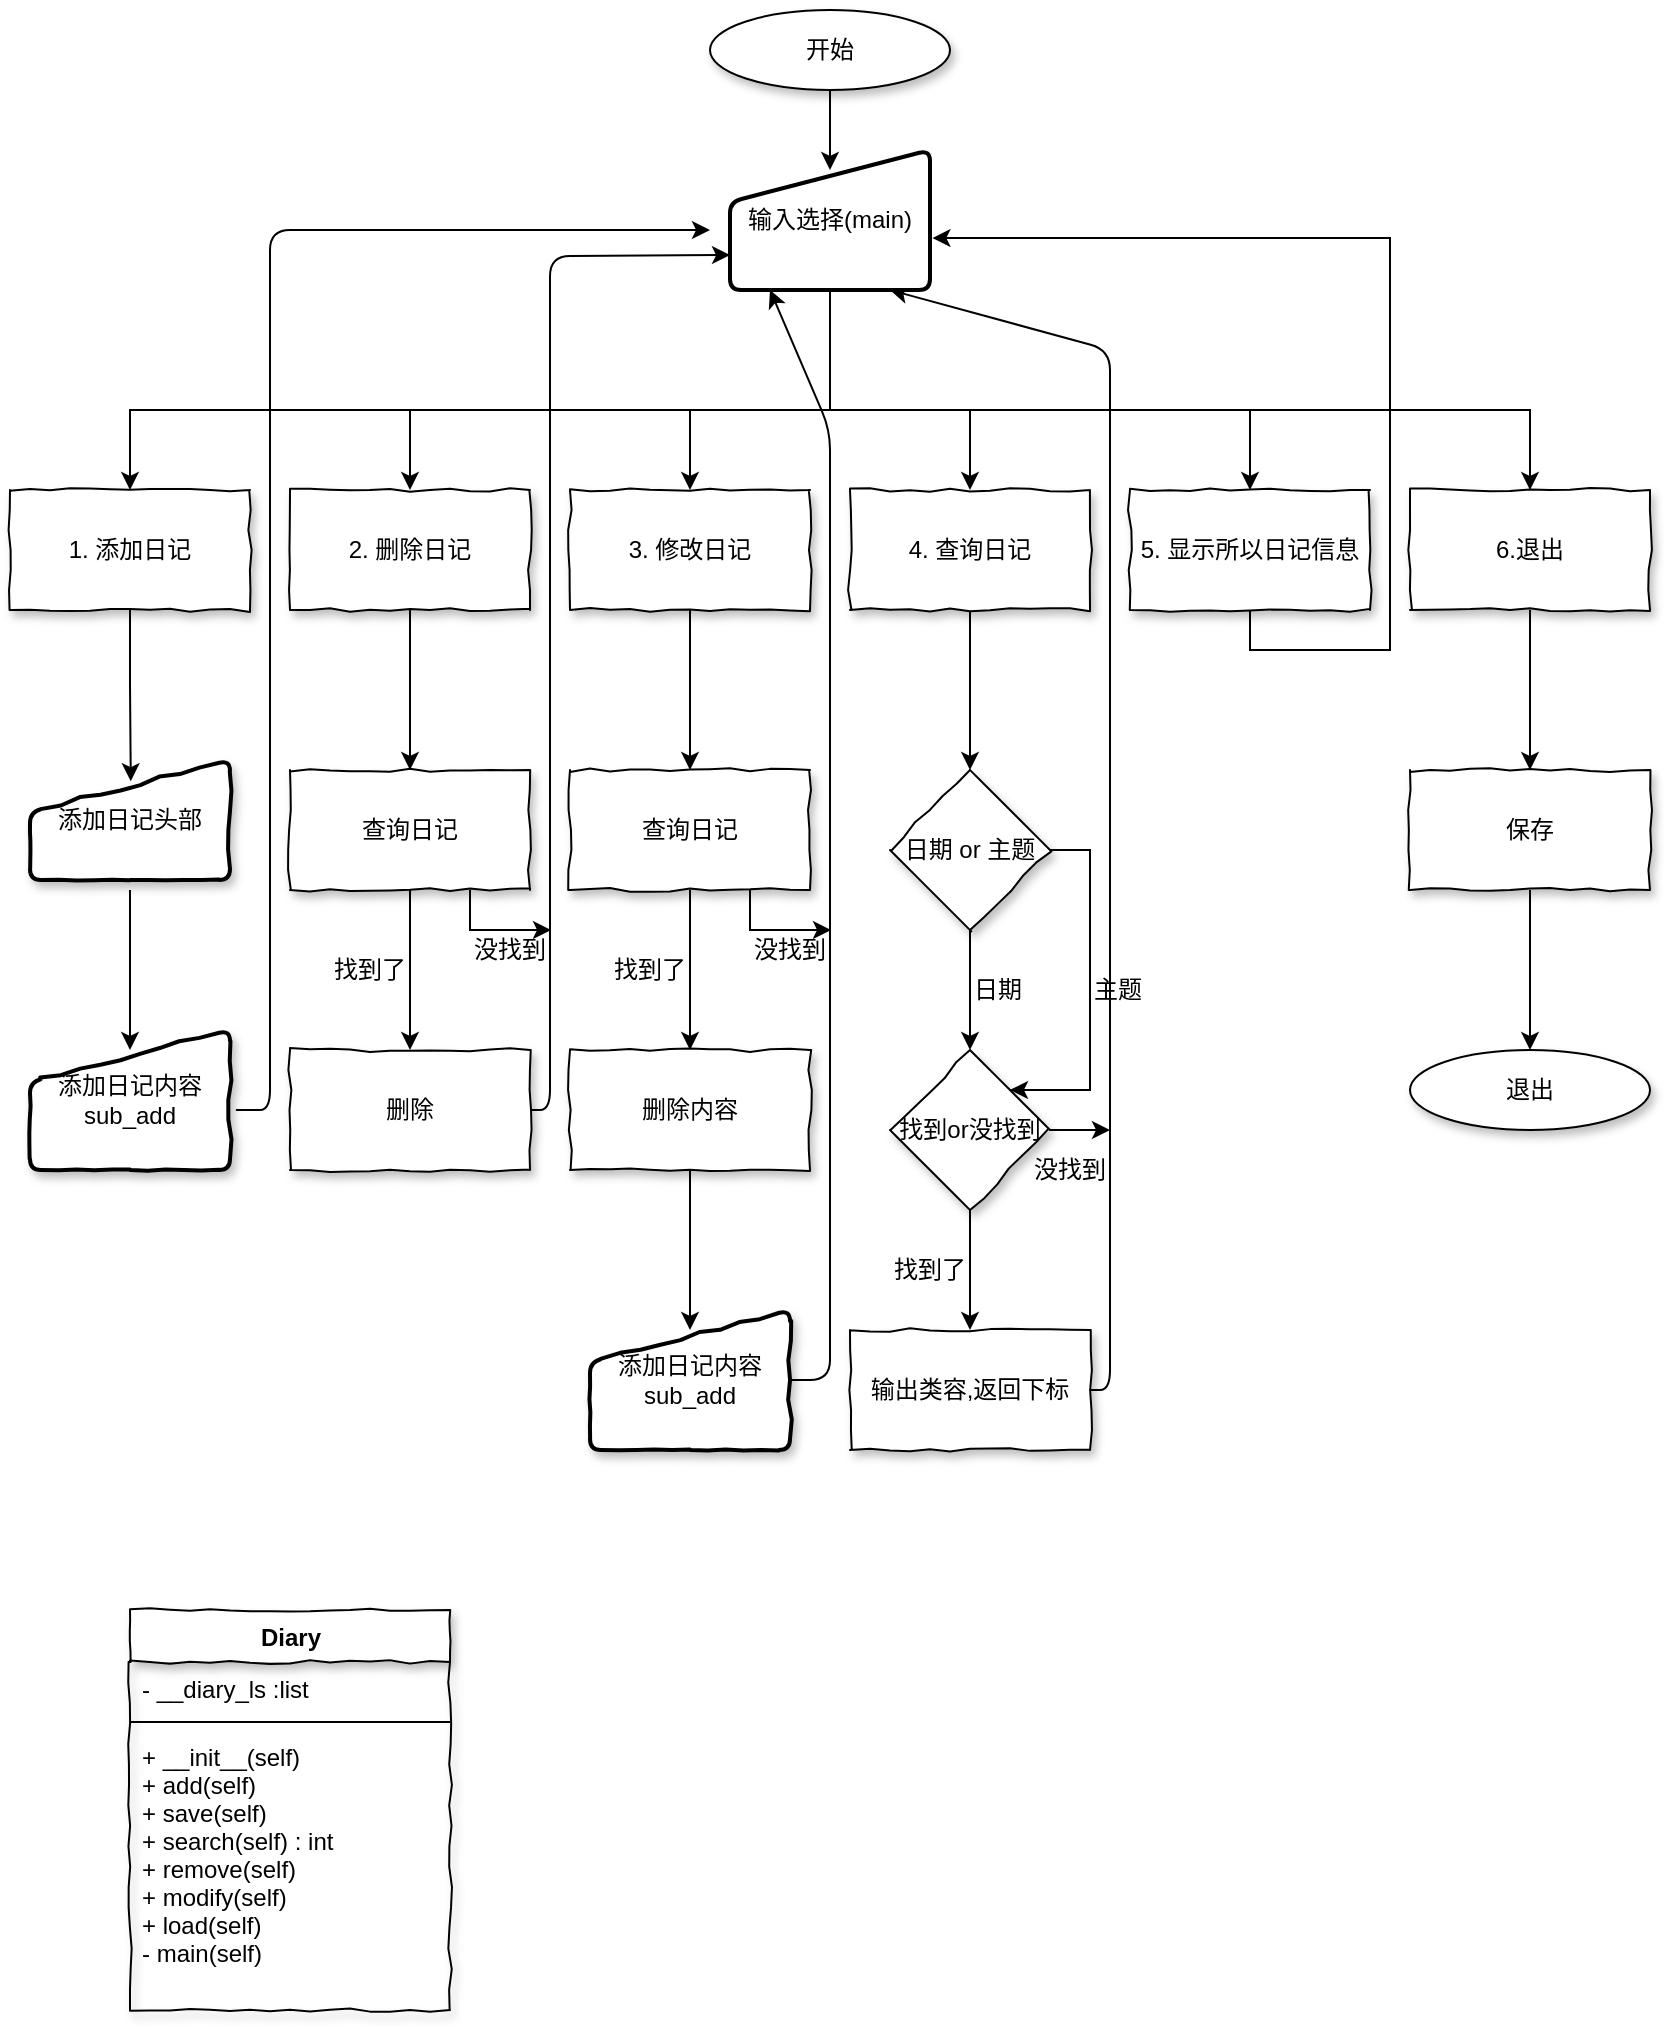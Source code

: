 <mxfile version="12.2.4" pages="1"><diagram id="MasMxADEK6Hf6GUlIDQq" name="Page-1"><mxGraphModel dx="1046" dy="589" grid="1" gridSize="10" guides="1" tooltips="1" connect="1" arrows="1" fold="1" page="1" pageScale="1" pageWidth="827" pageHeight="1169" math="0" shadow="0"><root><mxCell id="0"/><mxCell id="1" parent="0"/><mxCell id="5" style="edgeStyle=orthogonalEdgeStyle;rounded=0;orthogonalLoop=1;jettySize=auto;html=1;exitX=0.5;exitY=1;exitDx=0;exitDy=0;" parent="1" edge="1"><mxGeometry relative="1" as="geometry"><mxPoint x="160" y="140" as="sourcePoint"/><mxPoint x="160" y="140" as="targetPoint"/></mxGeometry></mxCell><mxCell id="8" style="edgeStyle=orthogonalEdgeStyle;rounded=0;orthogonalLoop=1;jettySize=auto;html=1;exitX=0.5;exitY=1;exitDx=0;exitDy=0;entryX=0.5;entryY=0;entryDx=0;entryDy=0;" parent="1" target="13" edge="1"><mxGeometry relative="1" as="geometry"><mxPoint x="140" y="240" as="targetPoint"/><mxPoint x="410" y="180" as="sourcePoint"/><Array as="points"><mxPoint x="410" y="240"/><mxPoint x="200" y="240"/></Array></mxGeometry></mxCell><mxCell id="19" style="edgeStyle=orthogonalEdgeStyle;rounded=0;orthogonalLoop=1;jettySize=auto;html=1;exitX=0.5;exitY=1;exitDx=0;exitDy=0;" parent="1" target="12" edge="1"><mxGeometry relative="1" as="geometry"><mxPoint x="410" y="180" as="sourcePoint"/><Array as="points"><mxPoint x="410" y="240"/><mxPoint x="60" y="240"/></Array></mxGeometry></mxCell><mxCell id="20" style="edgeStyle=orthogonalEdgeStyle;rounded=0;orthogonalLoop=1;jettySize=auto;html=1;exitX=0.5;exitY=1;exitDx=0;exitDy=0;entryX=0.5;entryY=0;entryDx=0;entryDy=0;" parent="1" target="14" edge="1"><mxGeometry relative="1" as="geometry"><mxPoint x="410" y="180" as="sourcePoint"/><Array as="points"><mxPoint x="410" y="240"/><mxPoint x="340" y="240"/></Array></mxGeometry></mxCell><mxCell id="21" style="edgeStyle=orthogonalEdgeStyle;rounded=0;orthogonalLoop=1;jettySize=auto;html=1;exitX=0.5;exitY=1;exitDx=0;exitDy=0;entryX=0.5;entryY=0;entryDx=0;entryDy=0;" parent="1" target="15" edge="1"><mxGeometry relative="1" as="geometry"><mxPoint x="410" y="180" as="sourcePoint"/><Array as="points"><mxPoint x="410" y="240"/><mxPoint x="480" y="240"/></Array></mxGeometry></mxCell><mxCell id="22" style="edgeStyle=orthogonalEdgeStyle;rounded=0;orthogonalLoop=1;jettySize=auto;html=1;exitX=0.5;exitY=1;exitDx=0;exitDy=0;entryX=0.5;entryY=0;entryDx=0;entryDy=0;" parent="1" target="16" edge="1"><mxGeometry relative="1" as="geometry"><mxPoint x="410" y="180" as="sourcePoint"/><Array as="points"><mxPoint x="410" y="240"/><mxPoint x="620" y="240"/></Array></mxGeometry></mxCell><mxCell id="23" style="edgeStyle=orthogonalEdgeStyle;rounded=0;orthogonalLoop=1;jettySize=auto;html=1;exitX=0.5;exitY=1;exitDx=0;exitDy=0;entryX=0.5;entryY=0;entryDx=0;entryDy=0;" parent="1" target="17" edge="1"><mxGeometry relative="1" as="geometry"><mxPoint x="310" y="210" as="targetPoint"/><mxPoint x="410" y="180" as="sourcePoint"/><Array as="points"><mxPoint x="410" y="240"/><mxPoint x="760" y="240"/></Array></mxGeometry></mxCell><mxCell id="7" value="" style="endArrow=classic;html=1;exitX=0.5;exitY=1;exitDx=0;exitDy=0;entryX=0.5;entryY=0;entryDx=0;entryDy=0;" parent="1" edge="1"><mxGeometry width="50" height="50" relative="1" as="geometry"><mxPoint x="410" y="80" as="sourcePoint"/><mxPoint x="410" y="120" as="targetPoint"/></mxGeometry></mxCell><mxCell id="25" value="" style="edgeStyle=orthogonalEdgeStyle;rounded=0;orthogonalLoop=1;jettySize=auto;html=1;entryX=0.504;entryY=0.177;entryDx=0;entryDy=0;entryPerimeter=0;" parent="1" source="12" target="88" edge="1"><mxGeometry relative="1" as="geometry"><mxPoint x="60" y="420" as="targetPoint"/></mxGeometry></mxCell><mxCell id="12" value="1. 添加日记" style="rounded=0;whiteSpace=wrap;html=1;shadow=1;glass=0;comic=1;gradientColor=none;" parent="1" vertex="1"><mxGeometry y="280" width="120" height="60" as="geometry"/></mxCell><mxCell id="27" value="" style="edgeStyle=orthogonalEdgeStyle;rounded=0;orthogonalLoop=1;jettySize=auto;html=1;" parent="1" edge="1"><mxGeometry relative="1" as="geometry"><mxPoint x="60" y="480" as="sourcePoint"/><mxPoint x="60" y="560" as="targetPoint"/></mxGeometry></mxCell><mxCell id="30" value="" style="edgeStyle=orthogonalEdgeStyle;rounded=0;orthogonalLoop=1;jettySize=auto;html=1;" parent="1" source="13" target="29" edge="1"><mxGeometry relative="1" as="geometry"/></mxCell><mxCell id="13" value="2. 删除日记" style="rounded=0;whiteSpace=wrap;html=1;shadow=1;glass=0;comic=1;gradientColor=none;" parent="1" vertex="1"><mxGeometry x="140" y="280" width="120" height="60" as="geometry"/></mxCell><mxCell id="32" value="" style="edgeStyle=orthogonalEdgeStyle;rounded=0;orthogonalLoop=1;jettySize=auto;html=1;" parent="1" source="29" target="31" edge="1"><mxGeometry relative="1" as="geometry"/></mxCell><mxCell id="48" style="edgeStyle=orthogonalEdgeStyle;rounded=0;orthogonalLoop=1;jettySize=auto;html=1;exitX=0.75;exitY=1;exitDx=0;exitDy=0;" parent="1" source="29" edge="1"><mxGeometry relative="1" as="geometry"><mxPoint x="270" y="500" as="targetPoint"/></mxGeometry></mxCell><mxCell id="29" value="查询日记" style="rounded=0;whiteSpace=wrap;html=1;shadow=1;glass=0;comic=1;gradientColor=none;" parent="1" vertex="1"><mxGeometry x="140" y="420" width="120" height="60" as="geometry"/></mxCell><mxCell id="31" value="删除" style="rounded=0;whiteSpace=wrap;html=1;shadow=1;glass=0;comic=1;gradientColor=none;" parent="1" vertex="1"><mxGeometry x="140" y="560" width="120" height="60" as="geometry"/></mxCell><mxCell id="35" value="" style="edgeStyle=orthogonalEdgeStyle;rounded=0;orthogonalLoop=1;jettySize=auto;html=1;" parent="1" source="14" target="34" edge="1"><mxGeometry relative="1" as="geometry"/></mxCell><mxCell id="14" value="3. 修改日记" style="rounded=0;whiteSpace=wrap;html=1;shadow=1;glass=0;comic=1;gradientColor=none;" parent="1" vertex="1"><mxGeometry x="280" y="280" width="120" height="60" as="geometry"/></mxCell><mxCell id="37" value="" style="edgeStyle=orthogonalEdgeStyle;rounded=0;orthogonalLoop=1;jettySize=auto;html=1;" parent="1" source="34" target="36" edge="1"><mxGeometry relative="1" as="geometry"/></mxCell><mxCell id="43" style="edgeStyle=orthogonalEdgeStyle;rounded=0;orthogonalLoop=1;jettySize=auto;html=1;exitX=0.75;exitY=1;exitDx=0;exitDy=0;" parent="1" source="34" edge="1"><mxGeometry relative="1" as="geometry"><mxPoint x="410" y="500" as="targetPoint"/></mxGeometry></mxCell><mxCell id="34" value="查询日记" style="rounded=0;whiteSpace=wrap;html=1;shadow=1;glass=0;comic=1;gradientColor=none;" parent="1" vertex="1"><mxGeometry x="280" y="420" width="120" height="60" as="geometry"/></mxCell><mxCell id="39" value="" style="edgeStyle=orthogonalEdgeStyle;rounded=0;orthogonalLoop=1;jettySize=auto;html=1;" parent="1" source="36" edge="1"><mxGeometry relative="1" as="geometry"><mxPoint x="340" y="700" as="targetPoint"/></mxGeometry></mxCell><mxCell id="36" value="删除内容" style="rounded=0;whiteSpace=wrap;html=1;shadow=1;glass=0;comic=1;gradientColor=none;" parent="1" vertex="1"><mxGeometry x="280" y="560" width="120" height="60" as="geometry"/></mxCell><mxCell id="51" value="" style="edgeStyle=orthogonalEdgeStyle;rounded=0;orthogonalLoop=1;jettySize=auto;html=1;" parent="1" source="15" edge="1"><mxGeometry relative="1" as="geometry"><mxPoint x="480" y="420" as="targetPoint"/></mxGeometry></mxCell><mxCell id="15" value="4. 查询日记" style="rounded=0;whiteSpace=wrap;html=1;shadow=1;glass=0;comic=1;gradientColor=none;" parent="1" vertex="1"><mxGeometry x="420" y="280" width="120" height="60" as="geometry"/></mxCell><mxCell id="85" style="edgeStyle=orthogonalEdgeStyle;rounded=0;orthogonalLoop=1;jettySize=auto;html=1;exitX=0.5;exitY=1;exitDx=0;exitDy=0;entryX=1.012;entryY=0.629;entryDx=0;entryDy=0;entryPerimeter=0;" parent="1" source="16" target="105" edge="1"><mxGeometry relative="1" as="geometry"><mxPoint x="470" y="150" as="targetPoint"/><Array as="points"><mxPoint x="620" y="360"/><mxPoint x="690" y="360"/><mxPoint x="690" y="154"/></Array></mxGeometry></mxCell><mxCell id="16" value="5. 显示所以日记信息" style="rounded=0;whiteSpace=wrap;html=1;shadow=1;glass=0;comic=1;gradientColor=none;" parent="1" vertex="1"><mxGeometry x="560" y="280" width="120" height="60" as="geometry"/></mxCell><mxCell id="55" value="" style="edgeStyle=orthogonalEdgeStyle;rounded=0;orthogonalLoop=1;jettySize=auto;html=1;" parent="1" source="17" target="54" edge="1"><mxGeometry relative="1" as="geometry"/></mxCell><mxCell id="17" value="6.退出" style="rounded=0;whiteSpace=wrap;html=1;shadow=1;glass=0;comic=1;gradientColor=none;" parent="1" vertex="1"><mxGeometry x="700" y="280" width="120" height="60" as="geometry"/></mxCell><mxCell id="57" value="" style="edgeStyle=orthogonalEdgeStyle;rounded=0;orthogonalLoop=1;jettySize=auto;html=1;" parent="1" source="54" edge="1"><mxGeometry relative="1" as="geometry"><mxPoint x="760" y="560" as="targetPoint"/></mxGeometry></mxCell><mxCell id="54" value="保存" style="rounded=0;whiteSpace=wrap;html=1;shadow=1;glass=0;comic=1;gradientColor=none;" parent="1" vertex="1"><mxGeometry x="700" y="420" width="120" height="60" as="geometry"/></mxCell><mxCell id="28" value="" style="endArrow=classic;html=1;exitX=1;exitY=0.5;exitDx=0;exitDy=0;entryX=0;entryY=0.5;entryDx=0;entryDy=0;" parent="1" edge="1"><mxGeometry width="50" height="50" relative="1" as="geometry"><mxPoint x="120" y="590" as="sourcePoint"/><mxPoint x="350" y="150" as="targetPoint"/><Array as="points"><mxPoint x="110" y="590"/><mxPoint x="130" y="590"/><mxPoint x="130" y="150"/></Array></mxGeometry></mxCell><mxCell id="33" value="" style="endArrow=classic;html=1;exitX=1;exitY=0.5;exitDx=0;exitDy=0;entryX=0;entryY=0.75;entryDx=0;entryDy=0;" parent="1" source="31" target="105" edge="1"><mxGeometry width="50" height="50" relative="1" as="geometry"><mxPoint x="10" y="690" as="sourcePoint"/><mxPoint x="350" y="165" as="targetPoint"/><Array as="points"><mxPoint x="270" y="590"/><mxPoint x="270" y="163"/></Array></mxGeometry></mxCell><mxCell id="40" value="" style="endArrow=classic;html=1;exitX=1;exitY=0.5;exitDx=0;exitDy=0;entryX=0.25;entryY=1;entryDx=0;entryDy=0;" parent="1" edge="1"><mxGeometry width="50" height="50" relative="1" as="geometry"><mxPoint x="390" y="725" as="sourcePoint"/><mxPoint x="380" y="180" as="targetPoint"/><Array as="points"><mxPoint x="410" y="725"/><mxPoint x="410" y="250"/></Array></mxGeometry></mxCell><mxCell id="44" value="找到了" style="text;html=1;strokeColor=none;fillColor=none;align=center;verticalAlign=middle;whiteSpace=wrap;rounded=0;shadow=1;glass=0;comic=1;" parent="1" vertex="1"><mxGeometry x="300" y="510" width="40" height="20" as="geometry"/></mxCell><mxCell id="45" value="没找到" style="text;html=1;strokeColor=none;fillColor=none;align=center;verticalAlign=middle;whiteSpace=wrap;rounded=0;shadow=1;glass=0;comic=1;" parent="1" vertex="1"><mxGeometry x="370" y="500" width="40" height="20" as="geometry"/></mxCell><mxCell id="46" value="找到了" style="text;html=1;strokeColor=none;fillColor=none;align=center;verticalAlign=middle;whiteSpace=wrap;rounded=0;shadow=1;glass=0;comic=1;" parent="1" vertex="1"><mxGeometry x="160" y="510" width="40" height="20" as="geometry"/></mxCell><mxCell id="47" value="没找到" style="text;html=1;strokeColor=none;fillColor=none;align=center;verticalAlign=middle;whiteSpace=wrap;rounded=0;shadow=1;glass=0;comic=1;" parent="1" vertex="1"><mxGeometry x="230" y="500" width="40" height="20" as="geometry"/></mxCell><mxCell id="58" value="退出" style="ellipse;whiteSpace=wrap;html=1;shadow=1;glass=0;comic=1;gradientColor=none;" parent="1" vertex="1"><mxGeometry x="700" y="560" width="120" height="40" as="geometry"/></mxCell><mxCell id="59" value="开始" style="ellipse;whiteSpace=wrap;html=1;shadow=1;glass=0;comic=1;gradientColor=none;" parent="1" vertex="1"><mxGeometry x="350" y="40" width="120" height="40" as="geometry"/></mxCell><mxCell id="65" value="" style="edgeStyle=orthogonalEdgeStyle;rounded=0;orthogonalLoop=1;jettySize=auto;html=1;" parent="1" source="60" edge="1"><mxGeometry relative="1" as="geometry"><mxPoint x="480" y="560" as="targetPoint"/></mxGeometry></mxCell><mxCell id="69" style="edgeStyle=orthogonalEdgeStyle;rounded=0;orthogonalLoop=1;jettySize=auto;html=1;exitX=1;exitY=0.5;exitDx=0;exitDy=0;entryX=1;entryY=0;entryDx=0;entryDy=0;" parent="1" source="60" target="71" edge="1"><mxGeometry relative="1" as="geometry"><mxPoint x="510" y="560" as="targetPoint"/><Array as="points"><mxPoint x="540" y="460"/><mxPoint x="540" y="580"/></Array></mxGeometry></mxCell><mxCell id="60" value="日期 or 主题" style="rhombus;whiteSpace=wrap;html=1;shadow=1;glass=0;comic=1;gradientColor=none;" parent="1" vertex="1"><mxGeometry x="440" y="420" width="80" height="80" as="geometry"/></mxCell><mxCell id="66" value="日期" style="text;html=1;resizable=0;points=[];autosize=1;align=left;verticalAlign=top;spacingTop=-4;" parent="1" vertex="1"><mxGeometry x="480" y="520" width="40" height="20" as="geometry"/></mxCell><mxCell id="70" value="主题" style="text;html=1;resizable=0;points=[];autosize=1;align=left;verticalAlign=top;spacingTop=-4;" parent="1" vertex="1"><mxGeometry x="540" y="520" width="40" height="20" as="geometry"/></mxCell><mxCell id="75" value="" style="edgeStyle=orthogonalEdgeStyle;rounded=0;orthogonalLoop=1;jettySize=auto;html=1;" parent="1" source="71" target="74" edge="1"><mxGeometry relative="1" as="geometry"/></mxCell><mxCell id="83" style="edgeStyle=orthogonalEdgeStyle;rounded=0;orthogonalLoop=1;jettySize=auto;html=1;exitX=1;exitY=0.5;exitDx=0;exitDy=0;" parent="1" source="71" edge="1"><mxGeometry relative="1" as="geometry"><mxPoint x="550" y="600" as="targetPoint"/></mxGeometry></mxCell><mxCell id="71" value="找到or没找到" style="rhombus;whiteSpace=wrap;html=1;shadow=1;glass=0;comic=1;gradientColor=none;" parent="1" vertex="1"><mxGeometry x="440" y="560" width="80" height="80" as="geometry"/></mxCell><mxCell id="74" value="输出类容,返回下标" style="rounded=0;whiteSpace=wrap;html=1;shadow=1;glass=0;comic=1;gradientColor=none;" parent="1" vertex="1"><mxGeometry x="420" y="700" width="120" height="60" as="geometry"/></mxCell><mxCell id="76" value="找到了" style="text;html=1;resizable=0;points=[];autosize=1;align=left;verticalAlign=top;spacingTop=-4;" parent="1" vertex="1"><mxGeometry x="440" y="660" width="50" height="20" as="geometry"/></mxCell><mxCell id="79" value="" style="endArrow=classic;html=1;exitX=1;exitY=0.5;exitDx=0;exitDy=0;entryX=0.75;entryY=1;entryDx=0;entryDy=0;" parent="1" source="74" edge="1"><mxGeometry width="50" height="50" relative="1" as="geometry"><mxPoint x="260" y="830" as="sourcePoint"/><mxPoint x="440" y="180" as="targetPoint"/><Array as="points"><mxPoint x="550" y="730"/><mxPoint x="550" y="210"/></Array></mxGeometry></mxCell><mxCell id="84" value="没找到" style="text;html=1;resizable=0;points=[];autosize=1;align=left;verticalAlign=top;spacingTop=-4;" parent="1" vertex="1"><mxGeometry x="510" y="610" width="50" height="20" as="geometry"/></mxCell><mxCell id="88" value="&lt;span style=&quot;white-space: normal&quot;&gt;添加日记头部&lt;/span&gt;" style="html=1;strokeWidth=2;shape=manualInput;whiteSpace=wrap;rounded=1;size=26;arcSize=11;shadow=1;glass=0;comic=1;" parent="1" vertex="1"><mxGeometry x="10" y="415" width="100" height="60" as="geometry"/></mxCell><mxCell id="89" value="&lt;span style=&quot;white-space: normal&quot;&gt;添加日记内容&lt;br&gt;sub_add&lt;br&gt;&lt;/span&gt;" style="html=1;strokeWidth=2;shape=manualInput;whiteSpace=wrap;rounded=1;size=26;arcSize=11;shadow=1;glass=0;comic=1;" parent="1" vertex="1"><mxGeometry x="10" y="550" width="100" height="70" as="geometry"/></mxCell><mxCell id="101" value="Diary" style="swimlane;fontStyle=1;align=center;verticalAlign=top;childLayout=stackLayout;horizontal=1;startSize=26;horizontalStack=0;resizeParent=1;resizeParentMax=0;resizeLast=0;collapsible=1;marginBottom=0;rounded=0;shadow=1;glass=0;comic=1;html=1;" parent="1" vertex="1"><mxGeometry x="60" y="840" width="160" height="200" as="geometry"/></mxCell><mxCell id="102" value="- __diary_ls :list" style="text;strokeColor=none;fillColor=none;align=left;verticalAlign=top;spacingLeft=4;spacingRight=4;overflow=hidden;rotatable=0;points=[[0,0.5],[1,0.5]];portConstraint=eastwest;" parent="101" vertex="1"><mxGeometry y="26" width="160" height="26" as="geometry"/></mxCell><mxCell id="103" value="" style="line;strokeWidth=1;fillColor=none;align=left;verticalAlign=middle;spacingTop=-1;spacingLeft=3;spacingRight=3;rotatable=0;labelPosition=right;points=[];portConstraint=eastwest;" parent="101" vertex="1"><mxGeometry y="52" width="160" height="8" as="geometry"/></mxCell><mxCell id="104" value="+ __init__(self) &#10;+ add(self) &#10;+ save(self)&#10;+ search(self) : int&#10;+ remove(self) &#10;+ modify(self)&#10;+ load(self)&#10;- main(self)&#10;&#10;" style="text;strokeColor=none;fillColor=none;align=left;verticalAlign=top;spacingLeft=4;spacingRight=4;overflow=hidden;rotatable=0;points=[[0,0.5],[1,0.5]];portConstraint=eastwest;" parent="101" vertex="1"><mxGeometry y="60" width="160" height="140" as="geometry"/></mxCell><mxCell id="105" value="&lt;span style=&quot;white-space: normal&quot;&gt;输入选择(main)&lt;/span&gt;" style="html=1;strokeWidth=2;shape=manualInput;whiteSpace=wrap;rounded=1;size=26;arcSize=11;" parent="1" vertex="1"><mxGeometry x="360" y="110" width="100" height="70" as="geometry"/></mxCell><mxCell id="107" value="&lt;span style=&quot;white-space: normal&quot;&gt;添加日记内容&lt;br&gt;sub_add&lt;br&gt;&lt;/span&gt;" style="html=1;strokeWidth=2;shape=manualInput;whiteSpace=wrap;rounded=1;size=26;arcSize=11;shadow=1;glass=0;comic=1;" parent="1" vertex="1"><mxGeometry x="290" y="690" width="100" height="70" as="geometry"/></mxCell></root></mxGraphModel></diagram></mxfile>
